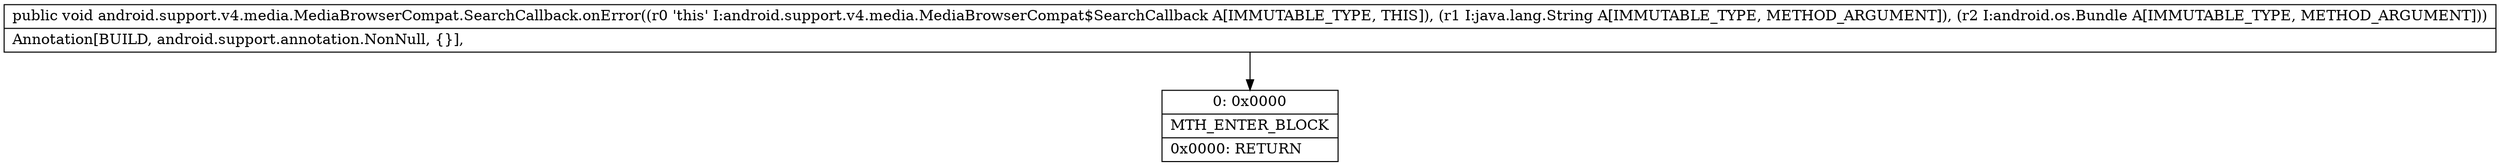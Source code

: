 digraph "CFG forandroid.support.v4.media.MediaBrowserCompat.SearchCallback.onError(Ljava\/lang\/String;Landroid\/os\/Bundle;)V" {
Node_0 [shape=record,label="{0\:\ 0x0000|MTH_ENTER_BLOCK\l|0x0000: RETURN   \l}"];
MethodNode[shape=record,label="{public void android.support.v4.media.MediaBrowserCompat.SearchCallback.onError((r0 'this' I:android.support.v4.media.MediaBrowserCompat$SearchCallback A[IMMUTABLE_TYPE, THIS]), (r1 I:java.lang.String A[IMMUTABLE_TYPE, METHOD_ARGUMENT]), (r2 I:android.os.Bundle A[IMMUTABLE_TYPE, METHOD_ARGUMENT]))  | Annotation[BUILD, android.support.annotation.NonNull, \{\}], \l}"];
MethodNode -> Node_0;
}

